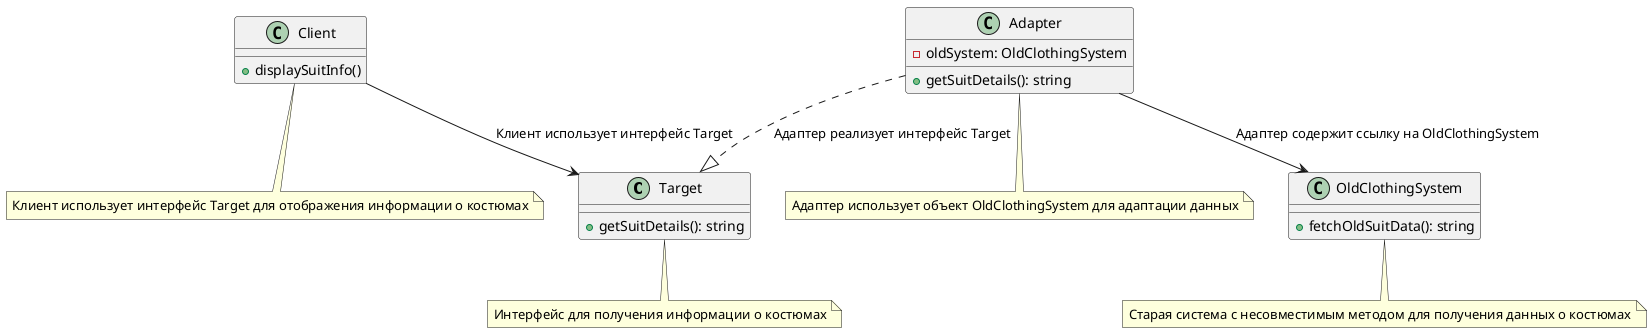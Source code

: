 @startuml
class Target {
    +getSuitDetails(): string
}
note bottom of Target
Интерфейс для получения информации о костюмах
end note

class Client {
    +displaySuitInfo()
}
note bottom of Client
Клиент использует интерфейс Target для отображения информации о костюмах
end note

class OldClothingSystem {
    +fetchOldSuitData(): string
}
note bottom of OldClothingSystem
Старая система с несовместимым методом для получения данных о костюмах
end note

class Adapter {
    - oldSystem: OldClothingSystem
    +getSuitDetails(): string
}
note bottom of Adapter
Адаптер использует объект OldClothingSystem для адаптации данных
end note

Client --> Target : Клиент использует интерфейс Target
Adapter --> OldClothingSystem : Адаптер содержит ссылку на OldClothingSystem
Adapter ..|> Target : Адаптер реализует интерфейс Target

@enduml
